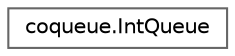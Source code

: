 digraph "Graphical Class Hierarchy"
{
 // LATEX_PDF_SIZE
  bgcolor="transparent";
  edge [fontname=Helvetica,fontsize=10,labelfontname=Helvetica,labelfontsize=10];
  node [fontname=Helvetica,fontsize=10,shape=box,height=0.2,width=0.4];
  rankdir="LR";
  Node0 [label="coqueue.IntQueue",height=0.2,width=0.4,color="grey40", fillcolor="white", style="filled",URL="$classcoqueue_1_1_int_queue.html",tooltip="A fast, pre-allocated queue of integers for MicroPython."];
}

